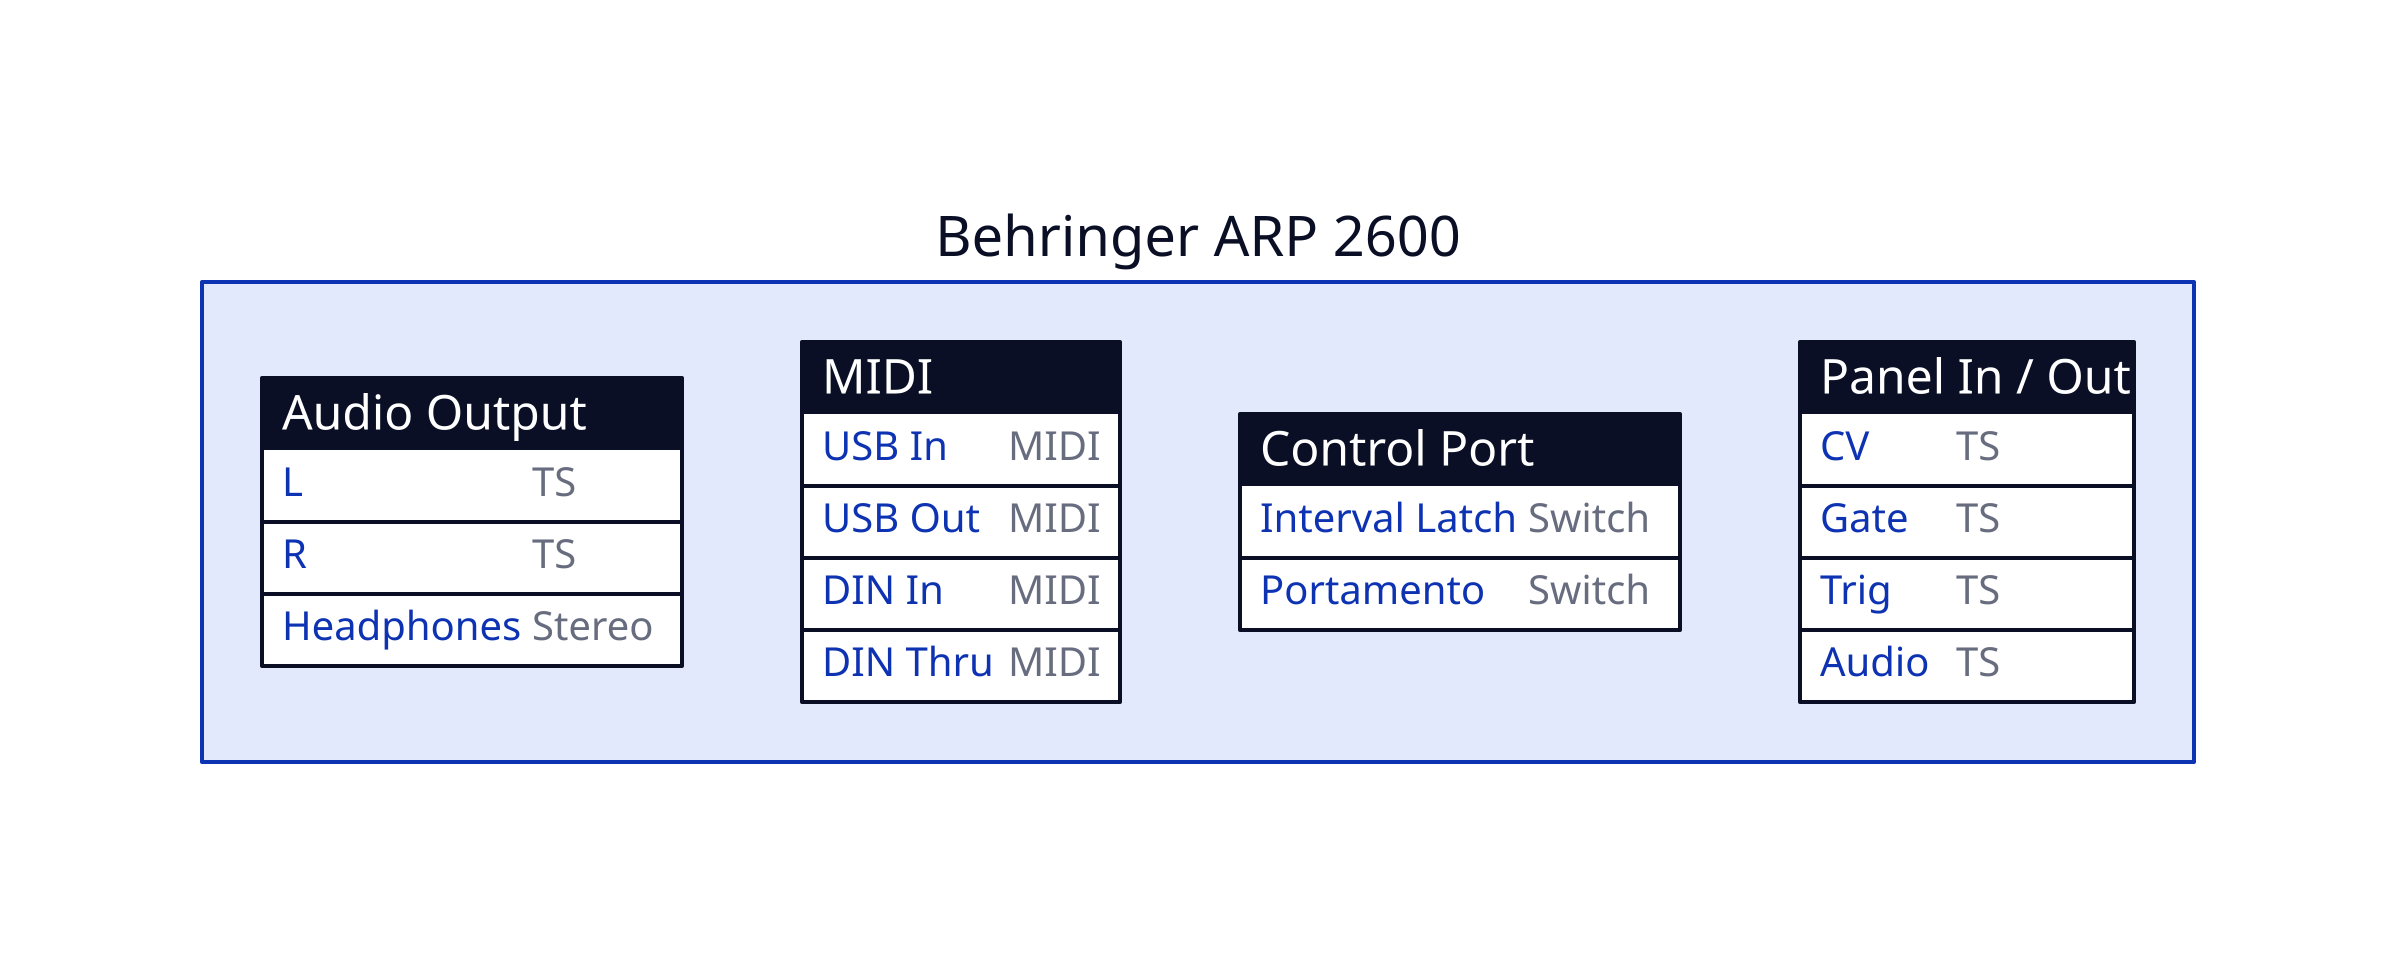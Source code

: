 2600: {
    label: Behringer ARP 2600
    Output: {
      label: Audio Output
      shape: "sql_table"
      L: TS
      R: TS
      Headphones: Stereo
    }
    MIDI: {
      shape: "sql_table"
      USB In: MIDI
      USB Out: MIDI
      DIN In: MIDI
      DIN Thru: MIDI
    }
    Control: {
      label: Control Port
      shape: "sql_table"
      Interval Latch: Switch
      Portamento: Switch
    }
    Panel In / Out: {
      label: Panel In / Out
      shape: "sql_table"
      CV: TS
      Gate: TS
      Trig: TS
      Audio: TS
    }
  }
  
  